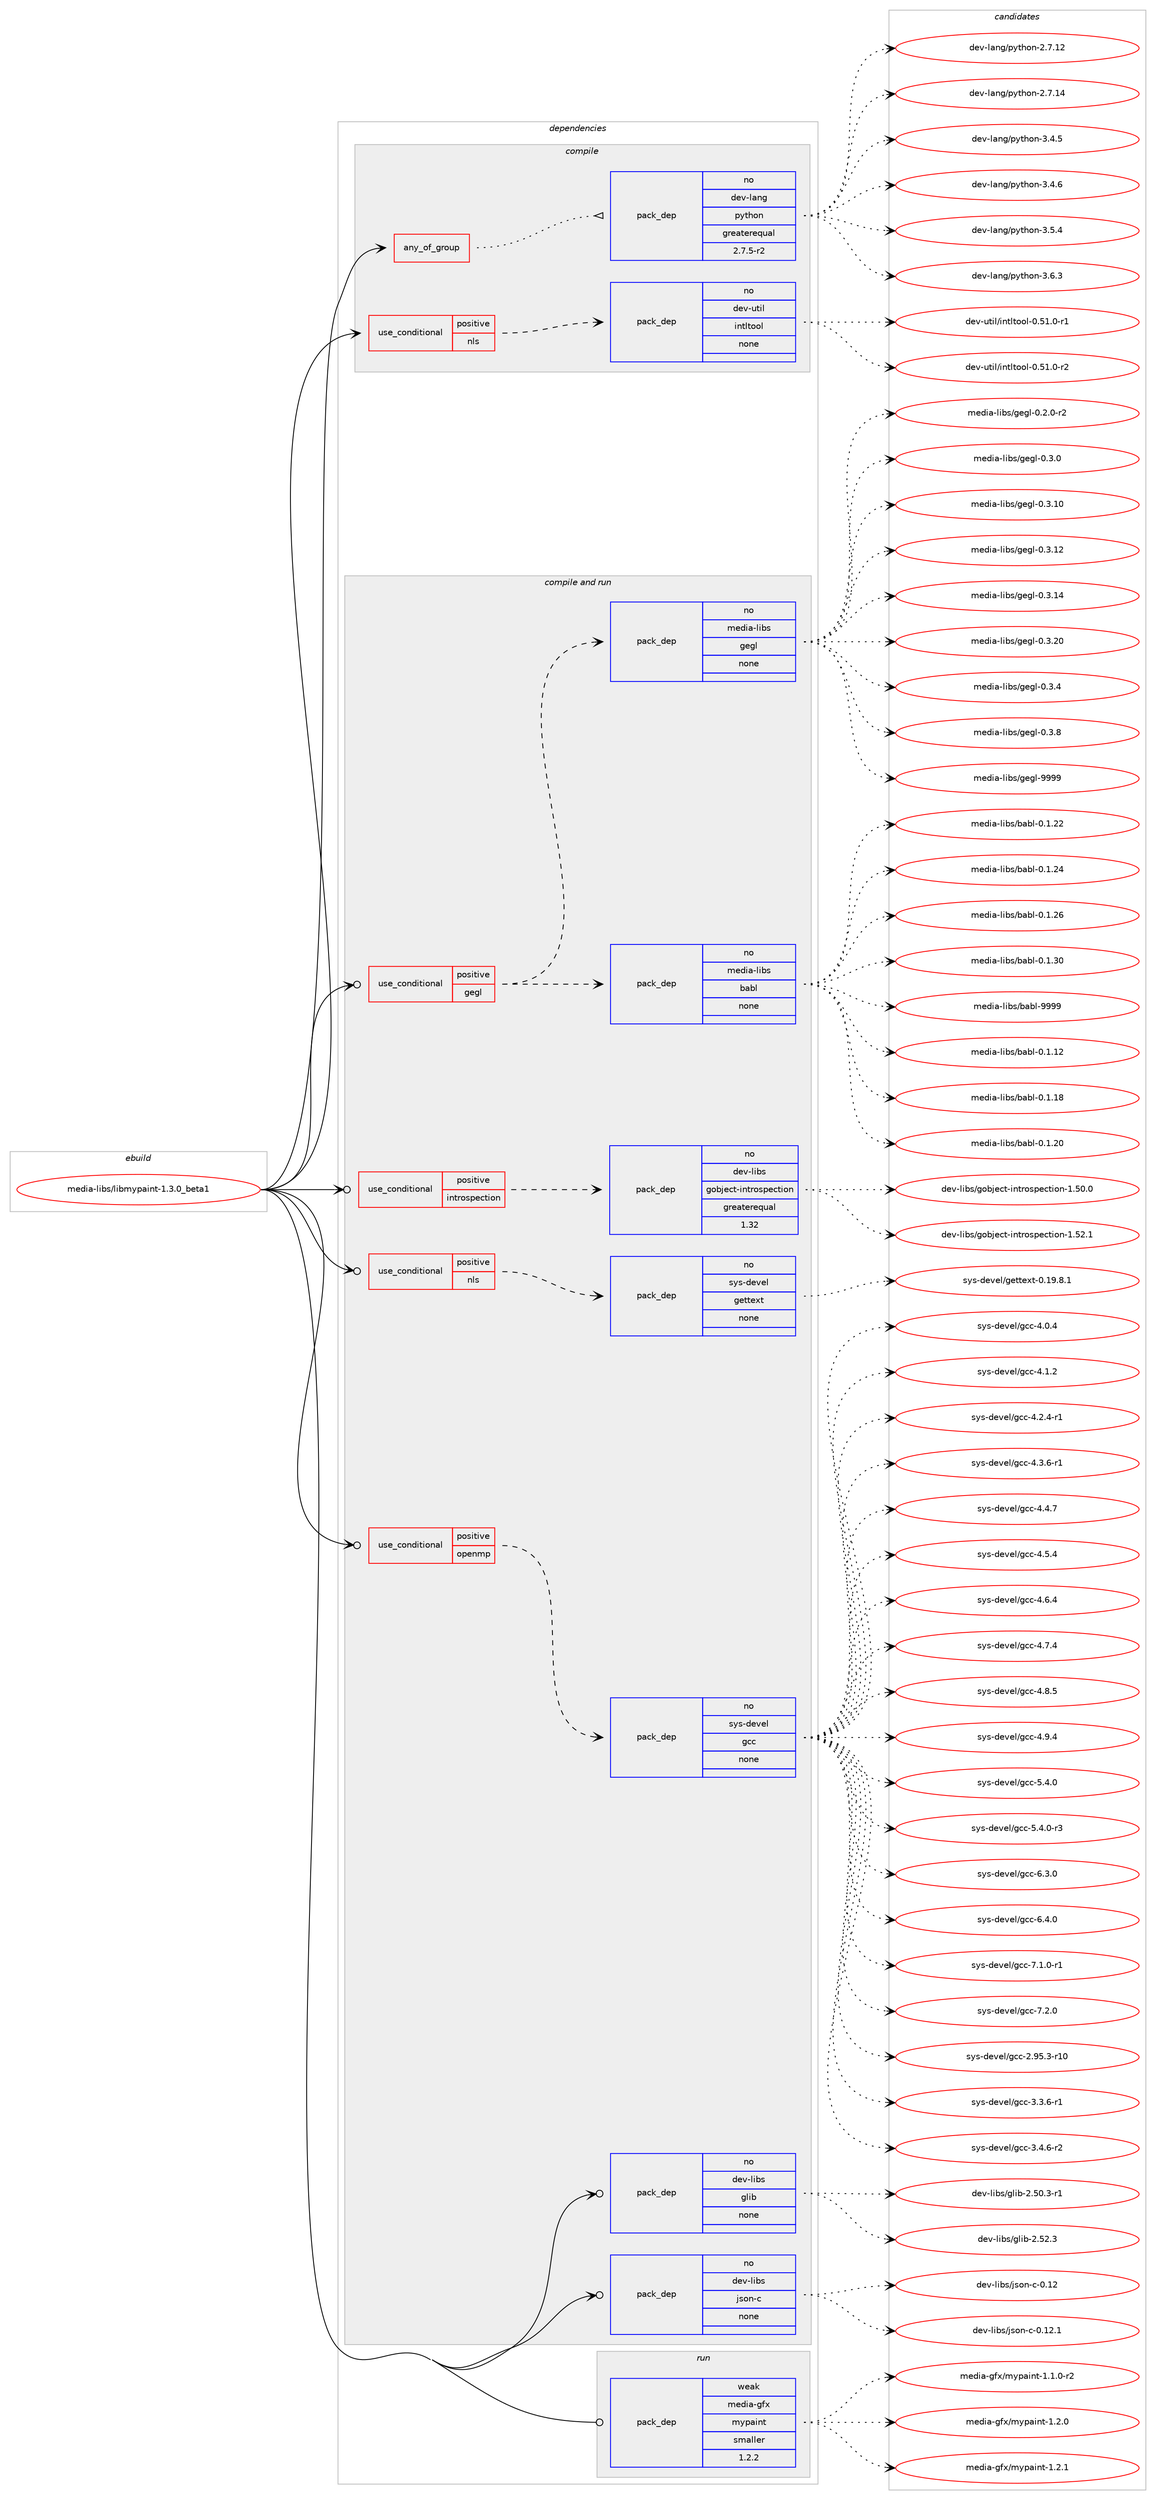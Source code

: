 digraph prolog {

# *************
# Graph options
# *************

newrank=true;
concentrate=true;
compound=true;
graph [rankdir=LR,fontname=Helvetica,fontsize=10,ranksep=1.5];#, ranksep=2.5, nodesep=0.2];
edge  [arrowhead=vee];
node  [fontname=Helvetica,fontsize=10];

# **********
# The ebuild
# **********

subgraph cluster_leftcol {
color=gray;
rank=same;
label=<<i>ebuild</i>>;
id [label="media-libs/libmypaint-1.3.0_beta1", color=red, width=4, href="../media-libs/libmypaint-1.3.0_beta1.svg"];
}

# ****************
# The dependencies
# ****************

subgraph cluster_midcol {
color=gray;
label=<<i>dependencies</i>>;
subgraph cluster_compile {
fillcolor="#eeeeee";
style=filled;
label=<<i>compile</i>>;
subgraph any5563 {
dependency364616 [label=<<TABLE BORDER="0" CELLBORDER="1" CELLSPACING="0" CELLPADDING="4"><TR><TD CELLPADDING="10">any_of_group</TD></TR></TABLE>>, shape=none, color=red];subgraph pack269024 {
dependency364617 [label=<<TABLE BORDER="0" CELLBORDER="1" CELLSPACING="0" CELLPADDING="4" WIDTH="220"><TR><TD ROWSPAN="6" CELLPADDING="30">pack_dep</TD></TR><TR><TD WIDTH="110">no</TD></TR><TR><TD>dev-lang</TD></TR><TR><TD>python</TD></TR><TR><TD>greaterequal</TD></TR><TR><TD>2.7.5-r2</TD></TR></TABLE>>, shape=none, color=blue];
}
dependency364616:e -> dependency364617:w [weight=20,style="dotted",arrowhead="oinv"];
}
id:e -> dependency364616:w [weight=20,style="solid",arrowhead="vee"];
subgraph cond89891 {
dependency364618 [label=<<TABLE BORDER="0" CELLBORDER="1" CELLSPACING="0" CELLPADDING="4"><TR><TD ROWSPAN="3" CELLPADDING="10">use_conditional</TD></TR><TR><TD>positive</TD></TR><TR><TD>nls</TD></TR></TABLE>>, shape=none, color=red];
subgraph pack269025 {
dependency364619 [label=<<TABLE BORDER="0" CELLBORDER="1" CELLSPACING="0" CELLPADDING="4" WIDTH="220"><TR><TD ROWSPAN="6" CELLPADDING="30">pack_dep</TD></TR><TR><TD WIDTH="110">no</TD></TR><TR><TD>dev-util</TD></TR><TR><TD>intltool</TD></TR><TR><TD>none</TD></TR><TR><TD></TD></TR></TABLE>>, shape=none, color=blue];
}
dependency364618:e -> dependency364619:w [weight=20,style="dashed",arrowhead="vee"];
}
id:e -> dependency364618:w [weight=20,style="solid",arrowhead="vee"];
}
subgraph cluster_compileandrun {
fillcolor="#eeeeee";
style=filled;
label=<<i>compile and run</i>>;
subgraph cond89892 {
dependency364620 [label=<<TABLE BORDER="0" CELLBORDER="1" CELLSPACING="0" CELLPADDING="4"><TR><TD ROWSPAN="3" CELLPADDING="10">use_conditional</TD></TR><TR><TD>positive</TD></TR><TR><TD>gegl</TD></TR></TABLE>>, shape=none, color=red];
subgraph pack269026 {
dependency364621 [label=<<TABLE BORDER="0" CELLBORDER="1" CELLSPACING="0" CELLPADDING="4" WIDTH="220"><TR><TD ROWSPAN="6" CELLPADDING="30">pack_dep</TD></TR><TR><TD WIDTH="110">no</TD></TR><TR><TD>media-libs</TD></TR><TR><TD>babl</TD></TR><TR><TD>none</TD></TR><TR><TD></TD></TR></TABLE>>, shape=none, color=blue];
}
dependency364620:e -> dependency364621:w [weight=20,style="dashed",arrowhead="vee"];
subgraph pack269027 {
dependency364622 [label=<<TABLE BORDER="0" CELLBORDER="1" CELLSPACING="0" CELLPADDING="4" WIDTH="220"><TR><TD ROWSPAN="6" CELLPADDING="30">pack_dep</TD></TR><TR><TD WIDTH="110">no</TD></TR><TR><TD>media-libs</TD></TR><TR><TD>gegl</TD></TR><TR><TD>none</TD></TR><TR><TD></TD></TR></TABLE>>, shape=none, color=blue];
}
dependency364620:e -> dependency364622:w [weight=20,style="dashed",arrowhead="vee"];
}
id:e -> dependency364620:w [weight=20,style="solid",arrowhead="odotvee"];
subgraph cond89893 {
dependency364623 [label=<<TABLE BORDER="0" CELLBORDER="1" CELLSPACING="0" CELLPADDING="4"><TR><TD ROWSPAN="3" CELLPADDING="10">use_conditional</TD></TR><TR><TD>positive</TD></TR><TR><TD>introspection</TD></TR></TABLE>>, shape=none, color=red];
subgraph pack269028 {
dependency364624 [label=<<TABLE BORDER="0" CELLBORDER="1" CELLSPACING="0" CELLPADDING="4" WIDTH="220"><TR><TD ROWSPAN="6" CELLPADDING="30">pack_dep</TD></TR><TR><TD WIDTH="110">no</TD></TR><TR><TD>dev-libs</TD></TR><TR><TD>gobject-introspection</TD></TR><TR><TD>greaterequal</TD></TR><TR><TD>1.32</TD></TR></TABLE>>, shape=none, color=blue];
}
dependency364623:e -> dependency364624:w [weight=20,style="dashed",arrowhead="vee"];
}
id:e -> dependency364623:w [weight=20,style="solid",arrowhead="odotvee"];
subgraph cond89894 {
dependency364625 [label=<<TABLE BORDER="0" CELLBORDER="1" CELLSPACING="0" CELLPADDING="4"><TR><TD ROWSPAN="3" CELLPADDING="10">use_conditional</TD></TR><TR><TD>positive</TD></TR><TR><TD>nls</TD></TR></TABLE>>, shape=none, color=red];
subgraph pack269029 {
dependency364626 [label=<<TABLE BORDER="0" CELLBORDER="1" CELLSPACING="0" CELLPADDING="4" WIDTH="220"><TR><TD ROWSPAN="6" CELLPADDING="30">pack_dep</TD></TR><TR><TD WIDTH="110">no</TD></TR><TR><TD>sys-devel</TD></TR><TR><TD>gettext</TD></TR><TR><TD>none</TD></TR><TR><TD></TD></TR></TABLE>>, shape=none, color=blue];
}
dependency364625:e -> dependency364626:w [weight=20,style="dashed",arrowhead="vee"];
}
id:e -> dependency364625:w [weight=20,style="solid",arrowhead="odotvee"];
subgraph cond89895 {
dependency364627 [label=<<TABLE BORDER="0" CELLBORDER="1" CELLSPACING="0" CELLPADDING="4"><TR><TD ROWSPAN="3" CELLPADDING="10">use_conditional</TD></TR><TR><TD>positive</TD></TR><TR><TD>openmp</TD></TR></TABLE>>, shape=none, color=red];
subgraph pack269030 {
dependency364628 [label=<<TABLE BORDER="0" CELLBORDER="1" CELLSPACING="0" CELLPADDING="4" WIDTH="220"><TR><TD ROWSPAN="6" CELLPADDING="30">pack_dep</TD></TR><TR><TD WIDTH="110">no</TD></TR><TR><TD>sys-devel</TD></TR><TR><TD>gcc</TD></TR><TR><TD>none</TD></TR><TR><TD></TD></TR></TABLE>>, shape=none, color=blue];
}
dependency364627:e -> dependency364628:w [weight=20,style="dashed",arrowhead="vee"];
}
id:e -> dependency364627:w [weight=20,style="solid",arrowhead="odotvee"];
subgraph pack269031 {
dependency364629 [label=<<TABLE BORDER="0" CELLBORDER="1" CELLSPACING="0" CELLPADDING="4" WIDTH="220"><TR><TD ROWSPAN="6" CELLPADDING="30">pack_dep</TD></TR><TR><TD WIDTH="110">no</TD></TR><TR><TD>dev-libs</TD></TR><TR><TD>glib</TD></TR><TR><TD>none</TD></TR><TR><TD></TD></TR></TABLE>>, shape=none, color=blue];
}
id:e -> dependency364629:w [weight=20,style="solid",arrowhead="odotvee"];
subgraph pack269032 {
dependency364630 [label=<<TABLE BORDER="0" CELLBORDER="1" CELLSPACING="0" CELLPADDING="4" WIDTH="220"><TR><TD ROWSPAN="6" CELLPADDING="30">pack_dep</TD></TR><TR><TD WIDTH="110">no</TD></TR><TR><TD>dev-libs</TD></TR><TR><TD>json-c</TD></TR><TR><TD>none</TD></TR><TR><TD></TD></TR></TABLE>>, shape=none, color=blue];
}
id:e -> dependency364630:w [weight=20,style="solid",arrowhead="odotvee"];
}
subgraph cluster_run {
fillcolor="#eeeeee";
style=filled;
label=<<i>run</i>>;
subgraph pack269033 {
dependency364631 [label=<<TABLE BORDER="0" CELLBORDER="1" CELLSPACING="0" CELLPADDING="4" WIDTH="220"><TR><TD ROWSPAN="6" CELLPADDING="30">pack_dep</TD></TR><TR><TD WIDTH="110">weak</TD></TR><TR><TD>media-gfx</TD></TR><TR><TD>mypaint</TD></TR><TR><TD>smaller</TD></TR><TR><TD>1.2.2</TD></TR></TABLE>>, shape=none, color=blue];
}
id:e -> dependency364631:w [weight=20,style="solid",arrowhead="odot"];
}
}

# **************
# The candidates
# **************

subgraph cluster_choices {
rank=same;
color=gray;
label=<<i>candidates</i>>;

subgraph choice269024 {
color=black;
nodesep=1;
choice10010111845108971101034711212111610411111045504655464950 [label="dev-lang/python-2.7.12", color=red, width=4,href="../dev-lang/python-2.7.12.svg"];
choice10010111845108971101034711212111610411111045504655464952 [label="dev-lang/python-2.7.14", color=red, width=4,href="../dev-lang/python-2.7.14.svg"];
choice100101118451089711010347112121116104111110455146524653 [label="dev-lang/python-3.4.5", color=red, width=4,href="../dev-lang/python-3.4.5.svg"];
choice100101118451089711010347112121116104111110455146524654 [label="dev-lang/python-3.4.6", color=red, width=4,href="../dev-lang/python-3.4.6.svg"];
choice100101118451089711010347112121116104111110455146534652 [label="dev-lang/python-3.5.4", color=red, width=4,href="../dev-lang/python-3.5.4.svg"];
choice100101118451089711010347112121116104111110455146544651 [label="dev-lang/python-3.6.3", color=red, width=4,href="../dev-lang/python-3.6.3.svg"];
dependency364617:e -> choice10010111845108971101034711212111610411111045504655464950:w [style=dotted,weight="100"];
dependency364617:e -> choice10010111845108971101034711212111610411111045504655464952:w [style=dotted,weight="100"];
dependency364617:e -> choice100101118451089711010347112121116104111110455146524653:w [style=dotted,weight="100"];
dependency364617:e -> choice100101118451089711010347112121116104111110455146524654:w [style=dotted,weight="100"];
dependency364617:e -> choice100101118451089711010347112121116104111110455146534652:w [style=dotted,weight="100"];
dependency364617:e -> choice100101118451089711010347112121116104111110455146544651:w [style=dotted,weight="100"];
}
subgraph choice269025 {
color=black;
nodesep=1;
choice1001011184511711610510847105110116108116111111108454846534946484511449 [label="dev-util/intltool-0.51.0-r1", color=red, width=4,href="../dev-util/intltool-0.51.0-r1.svg"];
choice1001011184511711610510847105110116108116111111108454846534946484511450 [label="dev-util/intltool-0.51.0-r2", color=red, width=4,href="../dev-util/intltool-0.51.0-r2.svg"];
dependency364619:e -> choice1001011184511711610510847105110116108116111111108454846534946484511449:w [style=dotted,weight="100"];
dependency364619:e -> choice1001011184511711610510847105110116108116111111108454846534946484511450:w [style=dotted,weight="100"];
}
subgraph choice269026 {
color=black;
nodesep=1;
choice1091011001059745108105981154798979810845484649464950 [label="media-libs/babl-0.1.12", color=red, width=4,href="../media-libs/babl-0.1.12.svg"];
choice1091011001059745108105981154798979810845484649464956 [label="media-libs/babl-0.1.18", color=red, width=4,href="../media-libs/babl-0.1.18.svg"];
choice1091011001059745108105981154798979810845484649465048 [label="media-libs/babl-0.1.20", color=red, width=4,href="../media-libs/babl-0.1.20.svg"];
choice1091011001059745108105981154798979810845484649465050 [label="media-libs/babl-0.1.22", color=red, width=4,href="../media-libs/babl-0.1.22.svg"];
choice1091011001059745108105981154798979810845484649465052 [label="media-libs/babl-0.1.24", color=red, width=4,href="../media-libs/babl-0.1.24.svg"];
choice1091011001059745108105981154798979810845484649465054 [label="media-libs/babl-0.1.26", color=red, width=4,href="../media-libs/babl-0.1.26.svg"];
choice1091011001059745108105981154798979810845484649465148 [label="media-libs/babl-0.1.30", color=red, width=4,href="../media-libs/babl-0.1.30.svg"];
choice109101100105974510810598115479897981084557575757 [label="media-libs/babl-9999", color=red, width=4,href="../media-libs/babl-9999.svg"];
dependency364621:e -> choice1091011001059745108105981154798979810845484649464950:w [style=dotted,weight="100"];
dependency364621:e -> choice1091011001059745108105981154798979810845484649464956:w [style=dotted,weight="100"];
dependency364621:e -> choice1091011001059745108105981154798979810845484649465048:w [style=dotted,weight="100"];
dependency364621:e -> choice1091011001059745108105981154798979810845484649465050:w [style=dotted,weight="100"];
dependency364621:e -> choice1091011001059745108105981154798979810845484649465052:w [style=dotted,weight="100"];
dependency364621:e -> choice1091011001059745108105981154798979810845484649465054:w [style=dotted,weight="100"];
dependency364621:e -> choice1091011001059745108105981154798979810845484649465148:w [style=dotted,weight="100"];
dependency364621:e -> choice109101100105974510810598115479897981084557575757:w [style=dotted,weight="100"];
}
subgraph choice269027 {
color=black;
nodesep=1;
choice109101100105974510810598115471031011031084548465046484511450 [label="media-libs/gegl-0.2.0-r2", color=red, width=4,href="../media-libs/gegl-0.2.0-r2.svg"];
choice10910110010597451081059811547103101103108454846514648 [label="media-libs/gegl-0.3.0", color=red, width=4,href="../media-libs/gegl-0.3.0.svg"];
choice1091011001059745108105981154710310110310845484651464948 [label="media-libs/gegl-0.3.10", color=red, width=4,href="../media-libs/gegl-0.3.10.svg"];
choice1091011001059745108105981154710310110310845484651464950 [label="media-libs/gegl-0.3.12", color=red, width=4,href="../media-libs/gegl-0.3.12.svg"];
choice1091011001059745108105981154710310110310845484651464952 [label="media-libs/gegl-0.3.14", color=red, width=4,href="../media-libs/gegl-0.3.14.svg"];
choice1091011001059745108105981154710310110310845484651465048 [label="media-libs/gegl-0.3.20", color=red, width=4,href="../media-libs/gegl-0.3.20.svg"];
choice10910110010597451081059811547103101103108454846514652 [label="media-libs/gegl-0.3.4", color=red, width=4,href="../media-libs/gegl-0.3.4.svg"];
choice10910110010597451081059811547103101103108454846514656 [label="media-libs/gegl-0.3.8", color=red, width=4,href="../media-libs/gegl-0.3.8.svg"];
choice109101100105974510810598115471031011031084557575757 [label="media-libs/gegl-9999", color=red, width=4,href="../media-libs/gegl-9999.svg"];
dependency364622:e -> choice109101100105974510810598115471031011031084548465046484511450:w [style=dotted,weight="100"];
dependency364622:e -> choice10910110010597451081059811547103101103108454846514648:w [style=dotted,weight="100"];
dependency364622:e -> choice1091011001059745108105981154710310110310845484651464948:w [style=dotted,weight="100"];
dependency364622:e -> choice1091011001059745108105981154710310110310845484651464950:w [style=dotted,weight="100"];
dependency364622:e -> choice1091011001059745108105981154710310110310845484651464952:w [style=dotted,weight="100"];
dependency364622:e -> choice1091011001059745108105981154710310110310845484651465048:w [style=dotted,weight="100"];
dependency364622:e -> choice10910110010597451081059811547103101103108454846514652:w [style=dotted,weight="100"];
dependency364622:e -> choice10910110010597451081059811547103101103108454846514656:w [style=dotted,weight="100"];
dependency364622:e -> choice109101100105974510810598115471031011031084557575757:w [style=dotted,weight="100"];
}
subgraph choice269028 {
color=black;
nodesep=1;
choice1001011184510810598115471031119810610199116451051101161141111151121019911610511111045494653484648 [label="dev-libs/gobject-introspection-1.50.0", color=red, width=4,href="../dev-libs/gobject-introspection-1.50.0.svg"];
choice1001011184510810598115471031119810610199116451051101161141111151121019911610511111045494653504649 [label="dev-libs/gobject-introspection-1.52.1", color=red, width=4,href="../dev-libs/gobject-introspection-1.52.1.svg"];
dependency364624:e -> choice1001011184510810598115471031119810610199116451051101161141111151121019911610511111045494653484648:w [style=dotted,weight="100"];
dependency364624:e -> choice1001011184510810598115471031119810610199116451051101161141111151121019911610511111045494653504649:w [style=dotted,weight="100"];
}
subgraph choice269029 {
color=black;
nodesep=1;
choice1151211154510010111810110847103101116116101120116454846495746564649 [label="sys-devel/gettext-0.19.8.1", color=red, width=4,href="../sys-devel/gettext-0.19.8.1.svg"];
dependency364626:e -> choice1151211154510010111810110847103101116116101120116454846495746564649:w [style=dotted,weight="100"];
}
subgraph choice269030 {
color=black;
nodesep=1;
choice1151211154510010111810110847103999945504657534651451144948 [label="sys-devel/gcc-2.95.3-r10", color=red, width=4,href="../sys-devel/gcc-2.95.3-r10.svg"];
choice115121115451001011181011084710399994551465146544511449 [label="sys-devel/gcc-3.3.6-r1", color=red, width=4,href="../sys-devel/gcc-3.3.6-r1.svg"];
choice115121115451001011181011084710399994551465246544511450 [label="sys-devel/gcc-3.4.6-r2", color=red, width=4,href="../sys-devel/gcc-3.4.6-r2.svg"];
choice11512111545100101118101108471039999455246484652 [label="sys-devel/gcc-4.0.4", color=red, width=4,href="../sys-devel/gcc-4.0.4.svg"];
choice11512111545100101118101108471039999455246494650 [label="sys-devel/gcc-4.1.2", color=red, width=4,href="../sys-devel/gcc-4.1.2.svg"];
choice115121115451001011181011084710399994552465046524511449 [label="sys-devel/gcc-4.2.4-r1", color=red, width=4,href="../sys-devel/gcc-4.2.4-r1.svg"];
choice115121115451001011181011084710399994552465146544511449 [label="sys-devel/gcc-4.3.6-r1", color=red, width=4,href="../sys-devel/gcc-4.3.6-r1.svg"];
choice11512111545100101118101108471039999455246524655 [label="sys-devel/gcc-4.4.7", color=red, width=4,href="../sys-devel/gcc-4.4.7.svg"];
choice11512111545100101118101108471039999455246534652 [label="sys-devel/gcc-4.5.4", color=red, width=4,href="../sys-devel/gcc-4.5.4.svg"];
choice11512111545100101118101108471039999455246544652 [label="sys-devel/gcc-4.6.4", color=red, width=4,href="../sys-devel/gcc-4.6.4.svg"];
choice11512111545100101118101108471039999455246554652 [label="sys-devel/gcc-4.7.4", color=red, width=4,href="../sys-devel/gcc-4.7.4.svg"];
choice11512111545100101118101108471039999455246564653 [label="sys-devel/gcc-4.8.5", color=red, width=4,href="../sys-devel/gcc-4.8.5.svg"];
choice11512111545100101118101108471039999455246574652 [label="sys-devel/gcc-4.9.4", color=red, width=4,href="../sys-devel/gcc-4.9.4.svg"];
choice11512111545100101118101108471039999455346524648 [label="sys-devel/gcc-5.4.0", color=red, width=4,href="../sys-devel/gcc-5.4.0.svg"];
choice115121115451001011181011084710399994553465246484511451 [label="sys-devel/gcc-5.4.0-r3", color=red, width=4,href="../sys-devel/gcc-5.4.0-r3.svg"];
choice11512111545100101118101108471039999455446514648 [label="sys-devel/gcc-6.3.0", color=red, width=4,href="../sys-devel/gcc-6.3.0.svg"];
choice11512111545100101118101108471039999455446524648 [label="sys-devel/gcc-6.4.0", color=red, width=4,href="../sys-devel/gcc-6.4.0.svg"];
choice115121115451001011181011084710399994555464946484511449 [label="sys-devel/gcc-7.1.0-r1", color=red, width=4,href="../sys-devel/gcc-7.1.0-r1.svg"];
choice11512111545100101118101108471039999455546504648 [label="sys-devel/gcc-7.2.0", color=red, width=4,href="../sys-devel/gcc-7.2.0.svg"];
dependency364628:e -> choice1151211154510010111810110847103999945504657534651451144948:w [style=dotted,weight="100"];
dependency364628:e -> choice115121115451001011181011084710399994551465146544511449:w [style=dotted,weight="100"];
dependency364628:e -> choice115121115451001011181011084710399994551465246544511450:w [style=dotted,weight="100"];
dependency364628:e -> choice11512111545100101118101108471039999455246484652:w [style=dotted,weight="100"];
dependency364628:e -> choice11512111545100101118101108471039999455246494650:w [style=dotted,weight="100"];
dependency364628:e -> choice115121115451001011181011084710399994552465046524511449:w [style=dotted,weight="100"];
dependency364628:e -> choice115121115451001011181011084710399994552465146544511449:w [style=dotted,weight="100"];
dependency364628:e -> choice11512111545100101118101108471039999455246524655:w [style=dotted,weight="100"];
dependency364628:e -> choice11512111545100101118101108471039999455246534652:w [style=dotted,weight="100"];
dependency364628:e -> choice11512111545100101118101108471039999455246544652:w [style=dotted,weight="100"];
dependency364628:e -> choice11512111545100101118101108471039999455246554652:w [style=dotted,weight="100"];
dependency364628:e -> choice11512111545100101118101108471039999455246564653:w [style=dotted,weight="100"];
dependency364628:e -> choice11512111545100101118101108471039999455246574652:w [style=dotted,weight="100"];
dependency364628:e -> choice11512111545100101118101108471039999455346524648:w [style=dotted,weight="100"];
dependency364628:e -> choice115121115451001011181011084710399994553465246484511451:w [style=dotted,weight="100"];
dependency364628:e -> choice11512111545100101118101108471039999455446514648:w [style=dotted,weight="100"];
dependency364628:e -> choice11512111545100101118101108471039999455446524648:w [style=dotted,weight="100"];
dependency364628:e -> choice115121115451001011181011084710399994555464946484511449:w [style=dotted,weight="100"];
dependency364628:e -> choice11512111545100101118101108471039999455546504648:w [style=dotted,weight="100"];
}
subgraph choice269031 {
color=black;
nodesep=1;
choice10010111845108105981154710310810598455046534846514511449 [label="dev-libs/glib-2.50.3-r1", color=red, width=4,href="../dev-libs/glib-2.50.3-r1.svg"];
choice1001011184510810598115471031081059845504653504651 [label="dev-libs/glib-2.52.3", color=red, width=4,href="../dev-libs/glib-2.52.3.svg"];
dependency364629:e -> choice10010111845108105981154710310810598455046534846514511449:w [style=dotted,weight="100"];
dependency364629:e -> choice1001011184510810598115471031081059845504653504651:w [style=dotted,weight="100"];
}
subgraph choice269032 {
color=black;
nodesep=1;
choice10010111845108105981154710611511111045994548464950 [label="dev-libs/json-c-0.12", color=red, width=4,href="../dev-libs/json-c-0.12.svg"];
choice100101118451081059811547106115111110459945484649504649 [label="dev-libs/json-c-0.12.1", color=red, width=4,href="../dev-libs/json-c-0.12.1.svg"];
dependency364630:e -> choice10010111845108105981154710611511111045994548464950:w [style=dotted,weight="100"];
dependency364630:e -> choice100101118451081059811547106115111110459945484649504649:w [style=dotted,weight="100"];
}
subgraph choice269033 {
color=black;
nodesep=1;
choice109101100105974510310212047109121112971051101164549464946484511450 [label="media-gfx/mypaint-1.1.0-r2", color=red, width=4,href="../media-gfx/mypaint-1.1.0-r2.svg"];
choice10910110010597451031021204710912111297105110116454946504648 [label="media-gfx/mypaint-1.2.0", color=red, width=4,href="../media-gfx/mypaint-1.2.0.svg"];
choice10910110010597451031021204710912111297105110116454946504649 [label="media-gfx/mypaint-1.2.1", color=red, width=4,href="../media-gfx/mypaint-1.2.1.svg"];
dependency364631:e -> choice109101100105974510310212047109121112971051101164549464946484511450:w [style=dotted,weight="100"];
dependency364631:e -> choice10910110010597451031021204710912111297105110116454946504648:w [style=dotted,weight="100"];
dependency364631:e -> choice10910110010597451031021204710912111297105110116454946504649:w [style=dotted,weight="100"];
}
}

}
